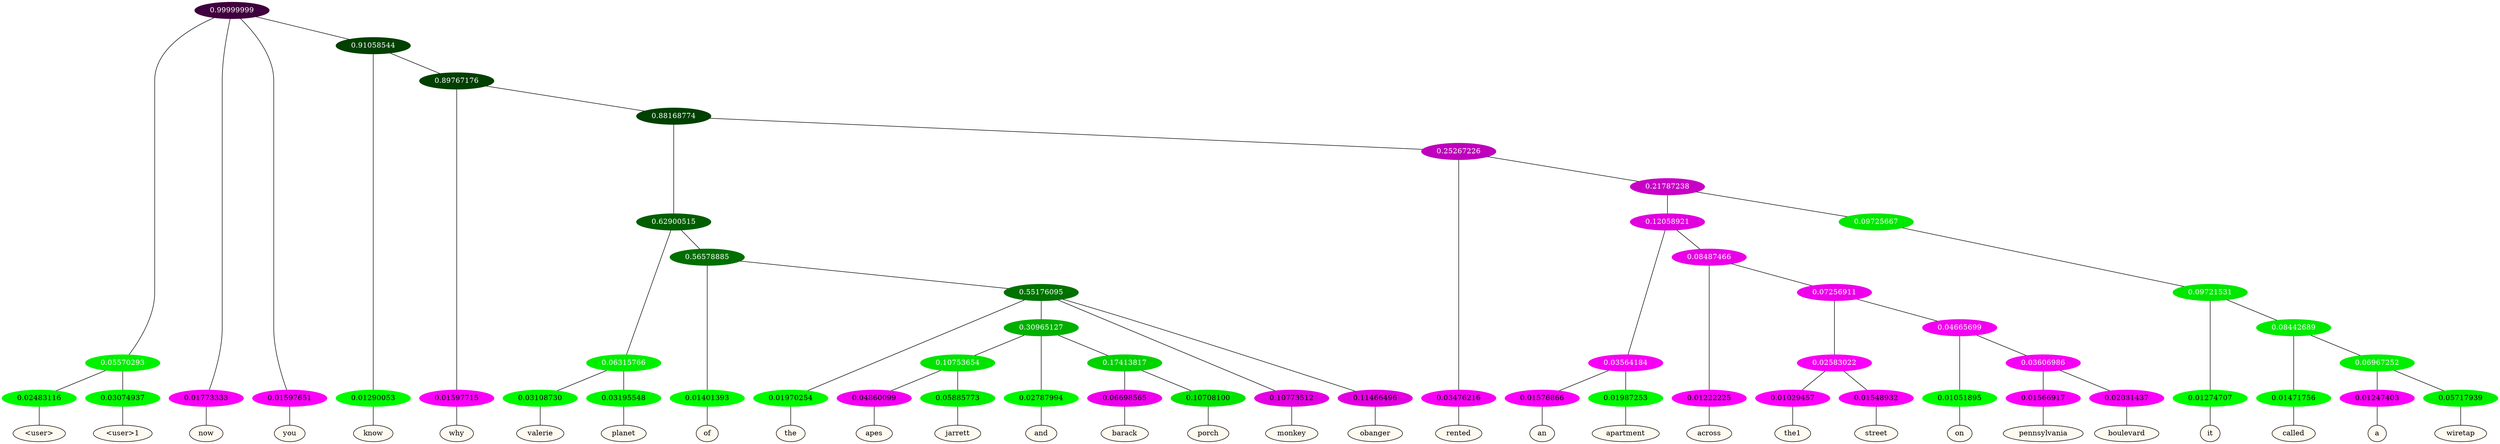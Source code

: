graph {
	node [format=png height=0.15 nodesep=0.001 ordering=out overlap=prism overlap_scaling=0.01 ranksep=0.001 ratio=0.2 style=filled width=0.15]
	{
		rank=same
		a_w_5 [label="\<user\>" color=black fillcolor=floralwhite style="filled,solid"]
		a_w_6 [label="\<user\>1" color=black fillcolor=floralwhite style="filled,solid"]
		a_w_2 [label=now color=black fillcolor=floralwhite style="filled,solid"]
		a_w_3 [label=you color=black fillcolor=floralwhite style="filled,solid"]
		a_w_7 [label=know color=black fillcolor=floralwhite style="filled,solid"]
		a_w_9 [label=why color=black fillcolor=floralwhite style="filled,solid"]
		a_w_17 [label=valerie color=black fillcolor=floralwhite style="filled,solid"]
		a_w_18 [label=planet color=black fillcolor=floralwhite style="filled,solid"]
		a_w_19 [label=of color=black fillcolor=floralwhite style="filled,solid"]
		a_w_23 [label=the color=black fillcolor=floralwhite style="filled,solid"]
		a_w_39 [label=apes color=black fillcolor=floralwhite style="filled,solid"]
		a_w_40 [label=jarrett color=black fillcolor=floralwhite style="filled,solid"]
		a_w_31 [label=and color=black fillcolor=floralwhite style="filled,solid"]
		a_w_41 [label=barack color=black fillcolor=floralwhite style="filled,solid"]
		a_w_42 [label=porch color=black fillcolor=floralwhite style="filled,solid"]
		a_w_25 [label=monkey color=black fillcolor=floralwhite style="filled,solid"]
		a_w_26 [label=obanger color=black fillcolor=floralwhite style="filled,solid"]
		a_w_15 [label=rented color=black fillcolor=floralwhite style="filled,solid"]
		a_w_33 [label=an color=black fillcolor=floralwhite style="filled,solid"]
		a_w_34 [label=apartment color=black fillcolor=floralwhite style="filled,solid"]
		a_w_35 [label=across color=black fillcolor=floralwhite style="filled,solid"]
		a_w_47 [label=the1 color=black fillcolor=floralwhite style="filled,solid"]
		a_w_48 [label=street color=black fillcolor=floralwhite style="filled,solid"]
		a_w_49 [label=on color=black fillcolor=floralwhite style="filled,solid"]
		a_w_53 [label=pennsylvania color=black fillcolor=floralwhite style="filled,solid"]
		a_w_54 [label=boulevard color=black fillcolor=floralwhite style="filled,solid"]
		a_w_37 [label=it color=black fillcolor=floralwhite style="filled,solid"]
		a_w_45 [label=called color=black fillcolor=floralwhite style="filled,solid"]
		a_w_51 [label=a color=black fillcolor=floralwhite style="filled,solid"]
		a_w_52 [label=wiretap color=black fillcolor=floralwhite style="filled,solid"]
	}
	a_n_5 -- a_w_5
	a_n_6 -- a_w_6
	a_n_2 -- a_w_2
	a_n_3 -- a_w_3
	a_n_7 -- a_w_7
	a_n_9 -- a_w_9
	a_n_17 -- a_w_17
	a_n_18 -- a_w_18
	a_n_19 -- a_w_19
	a_n_23 -- a_w_23
	a_n_39 -- a_w_39
	a_n_40 -- a_w_40
	a_n_31 -- a_w_31
	a_n_41 -- a_w_41
	a_n_42 -- a_w_42
	a_n_25 -- a_w_25
	a_n_26 -- a_w_26
	a_n_15 -- a_w_15
	a_n_33 -- a_w_33
	a_n_34 -- a_w_34
	a_n_35 -- a_w_35
	a_n_47 -- a_w_47
	a_n_48 -- a_w_48
	a_n_49 -- a_w_49
	a_n_53 -- a_w_53
	a_n_54 -- a_w_54
	a_n_37 -- a_w_37
	a_n_45 -- a_w_45
	a_n_51 -- a_w_51
	a_n_52 -- a_w_52
	{
		rank=same
		a_n_5 [label=0.02483116 color="0.334 1.000 0.975" fontcolor=black]
		a_n_6 [label=0.03074937 color="0.334 1.000 0.969" fontcolor=black]
		a_n_2 [label=0.01773333 color="0.835 1.000 0.982" fontcolor=black]
		a_n_3 [label=0.01597651 color="0.835 1.000 0.984" fontcolor=black]
		a_n_7 [label=0.01290053 color="0.334 1.000 0.987" fontcolor=black]
		a_n_9 [label=0.01597715 color="0.835 1.000 0.984" fontcolor=black]
		a_n_17 [label=0.03108730 color="0.334 1.000 0.969" fontcolor=black]
		a_n_18 [label=0.03195548 color="0.334 1.000 0.968" fontcolor=black]
		a_n_19 [label=0.01401393 color="0.334 1.000 0.986" fontcolor=black]
		a_n_23 [label=0.01970254 color="0.334 1.000 0.980" fontcolor=black]
		a_n_39 [label=0.04860099 color="0.835 1.000 0.951" fontcolor=black]
		a_n_40 [label=0.05885773 color="0.334 1.000 0.941" fontcolor=black]
		a_n_31 [label=0.02787994 color="0.334 1.000 0.972" fontcolor=black]
		a_n_41 [label=0.06698565 color="0.835 1.000 0.933" fontcolor=black]
		a_n_42 [label=0.10708100 color="0.334 1.000 0.893" fontcolor=black]
		a_n_25 [label=0.10773512 color="0.835 1.000 0.892" fontcolor=black]
		a_n_26 [label=0.11466496 color="0.835 1.000 0.885" fontcolor=black]
		a_n_15 [label=0.03476216 color="0.835 1.000 0.965" fontcolor=black]
		a_n_33 [label=0.01576866 color="0.835 1.000 0.984" fontcolor=black]
		a_n_34 [label=0.01987253 color="0.334 1.000 0.980" fontcolor=black]
		a_n_35 [label=0.01222225 color="0.835 1.000 0.988" fontcolor=black]
		a_n_47 [label=0.01029457 color="0.835 1.000 0.990" fontcolor=black]
		a_n_48 [label=0.01548932 color="0.835 1.000 0.985" fontcolor=black]
		a_n_49 [label=0.01051895 color="0.334 1.000 0.989" fontcolor=black]
		a_n_53 [label=0.01566917 color="0.835 1.000 0.984" fontcolor=black]
		a_n_54 [label=0.02031437 color="0.835 1.000 0.980" fontcolor=black]
		a_n_37 [label=0.01274707 color="0.334 1.000 0.987" fontcolor=black]
		a_n_45 [label=0.01471756 color="0.334 1.000 0.985" fontcolor=black]
		a_n_51 [label=0.01247403 color="0.835 1.000 0.988" fontcolor=black]
		a_n_52 [label=0.05717939 color="0.334 1.000 0.943" fontcolor=black]
	}
	a_n_0 [label=0.99999999 color="0.835 1.000 0.250" fontcolor=grey99]
	a_n_1 [label=0.05570293 color="0.334 1.000 0.944" fontcolor=grey99]
	a_n_0 -- a_n_1
	a_n_0 -- a_n_2
	a_n_0 -- a_n_3
	a_n_4 [label=0.91058544 color="0.334 1.000 0.250" fontcolor=grey99]
	a_n_0 -- a_n_4
	a_n_1 -- a_n_5
	a_n_1 -- a_n_6
	a_n_4 -- a_n_7
	a_n_8 [label=0.89767176 color="0.334 1.000 0.250" fontcolor=grey99]
	a_n_4 -- a_n_8
	a_n_8 -- a_n_9
	a_n_10 [label=0.88168774 color="0.334 1.000 0.250" fontcolor=grey99]
	a_n_8 -- a_n_10
	a_n_11 [label=0.62900515 color="0.334 1.000 0.371" fontcolor=grey99]
	a_n_10 -- a_n_11
	a_n_12 [label=0.25267226 color="0.835 1.000 0.747" fontcolor=grey99]
	a_n_10 -- a_n_12
	a_n_13 [label=0.06315766 color="0.334 1.000 0.937" fontcolor=grey99]
	a_n_11 -- a_n_13
	a_n_14 [label=0.56578885 color="0.334 1.000 0.434" fontcolor=grey99]
	a_n_11 -- a_n_14
	a_n_12 -- a_n_15
	a_n_16 [label=0.21787238 color="0.835 1.000 0.782" fontcolor=grey99]
	a_n_12 -- a_n_16
	a_n_13 -- a_n_17
	a_n_13 -- a_n_18
	a_n_14 -- a_n_19
	a_n_20 [label=0.55176095 color="0.334 1.000 0.448" fontcolor=grey99]
	a_n_14 -- a_n_20
	a_n_21 [label=0.12058921 color="0.835 1.000 0.879" fontcolor=grey99]
	a_n_16 -- a_n_21
	a_n_22 [label=0.09725667 color="0.334 1.000 0.903" fontcolor=grey99]
	a_n_16 -- a_n_22
	a_n_20 -- a_n_23
	a_n_24 [label=0.30965127 color="0.334 1.000 0.690" fontcolor=grey99]
	a_n_20 -- a_n_24
	a_n_20 -- a_n_25
	a_n_20 -- a_n_26
	a_n_27 [label=0.03564184 color="0.835 1.000 0.964" fontcolor=grey99]
	a_n_21 -- a_n_27
	a_n_28 [label=0.08487466 color="0.835 1.000 0.915" fontcolor=grey99]
	a_n_21 -- a_n_28
	a_n_29 [label=0.09721531 color="0.334 1.000 0.903" fontcolor=grey99]
	a_n_22 -- a_n_29
	a_n_30 [label=0.10753654 color="0.334 1.000 0.892" fontcolor=grey99]
	a_n_24 -- a_n_30
	a_n_24 -- a_n_31
	a_n_32 [label=0.17413817 color="0.334 1.000 0.826" fontcolor=grey99]
	a_n_24 -- a_n_32
	a_n_27 -- a_n_33
	a_n_27 -- a_n_34
	a_n_28 -- a_n_35
	a_n_36 [label=0.07256911 color="0.835 1.000 0.927" fontcolor=grey99]
	a_n_28 -- a_n_36
	a_n_29 -- a_n_37
	a_n_38 [label=0.08442689 color="0.334 1.000 0.916" fontcolor=grey99]
	a_n_29 -- a_n_38
	a_n_30 -- a_n_39
	a_n_30 -- a_n_40
	a_n_32 -- a_n_41
	a_n_32 -- a_n_42
	a_n_43 [label=0.02583022 color="0.835 1.000 0.974" fontcolor=grey99]
	a_n_36 -- a_n_43
	a_n_44 [label=0.04665699 color="0.835 1.000 0.953" fontcolor=grey99]
	a_n_36 -- a_n_44
	a_n_38 -- a_n_45
	a_n_46 [label=0.06967252 color="0.334 1.000 0.930" fontcolor=grey99]
	a_n_38 -- a_n_46
	a_n_43 -- a_n_47
	a_n_43 -- a_n_48
	a_n_44 -- a_n_49
	a_n_50 [label=0.03606986 color="0.835 1.000 0.964" fontcolor=grey99]
	a_n_44 -- a_n_50
	a_n_46 -- a_n_51
	a_n_46 -- a_n_52
	a_n_50 -- a_n_53
	a_n_50 -- a_n_54
}
